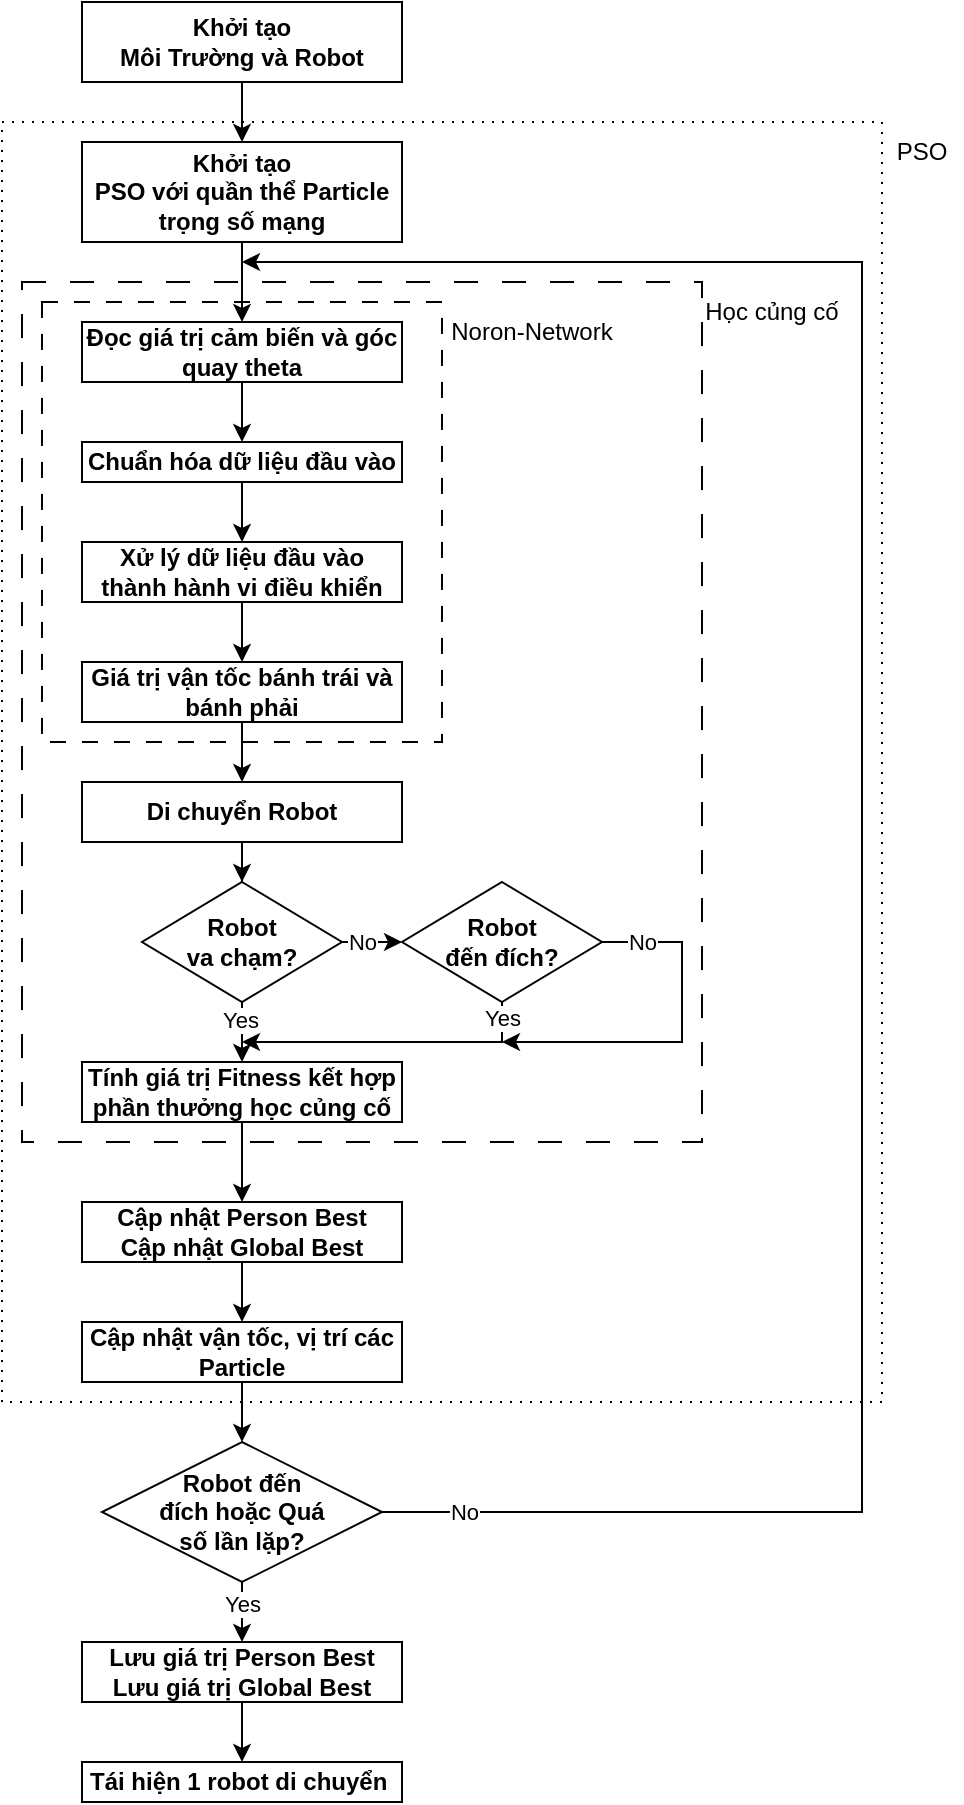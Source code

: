 <mxfile version="26.0.9">
  <diagram name="Page-1" id="3lxIkmzwMY0ZRkVxXDga">
    <mxGraphModel dx="746" dy="442" grid="1" gridSize="10" guides="1" tooltips="1" connect="1" arrows="1" fold="1" page="1" pageScale="1" pageWidth="827" pageHeight="1169" math="0" shadow="0">
      <root>
        <mxCell id="0" />
        <mxCell id="1" parent="0" />
        <mxCell id="uLAF5I2Ojfrv8DgKdzIp-61" value="" style="rounded=0;whiteSpace=wrap;html=1;fillColor=none;dashed=1;dashPattern=1 4;" vertex="1" parent="1">
          <mxGeometry x="240" y="100" width="440" height="640" as="geometry" />
        </mxCell>
        <mxCell id="uLAF5I2Ojfrv8DgKdzIp-42" value="" style="rounded=0;whiteSpace=wrap;html=1;fillColor=none;dashed=1;dashPattern=12 12;" vertex="1" parent="1">
          <mxGeometry x="250" y="180" width="340" height="430" as="geometry" />
        </mxCell>
        <mxCell id="uLAF5I2Ojfrv8DgKdzIp-28" value="" style="rounded=0;whiteSpace=wrap;html=1;fillColor=none;dashed=1;dashPattern=8 8;" vertex="1" parent="1">
          <mxGeometry x="260" y="190" width="200" height="220" as="geometry" />
        </mxCell>
        <mxCell id="uLAF5I2Ojfrv8DgKdzIp-9" style="edgeStyle=orthogonalEdgeStyle;rounded=0;orthogonalLoop=1;jettySize=auto;html=1;exitX=0.5;exitY=1;exitDx=0;exitDy=0;entryX=0.5;entryY=0;entryDx=0;entryDy=0;" edge="1" parent="1" source="uLAF5I2Ojfrv8DgKdzIp-6" target="uLAF5I2Ojfrv8DgKdzIp-8">
          <mxGeometry relative="1" as="geometry" />
        </mxCell>
        <mxCell id="uLAF5I2Ojfrv8DgKdzIp-6" value="&lt;b&gt;Khởi tạo&lt;br&gt;Môi Trường và Robot&lt;/b&gt;" style="rounded=0;whiteSpace=wrap;html=1;" vertex="1" parent="1">
          <mxGeometry x="280" y="40" width="160" height="40" as="geometry" />
        </mxCell>
        <mxCell id="uLAF5I2Ojfrv8DgKdzIp-17" style="edgeStyle=orthogonalEdgeStyle;rounded=0;orthogonalLoop=1;jettySize=auto;html=1;exitX=0.5;exitY=1;exitDx=0;exitDy=0;entryX=0.5;entryY=0;entryDx=0;entryDy=0;" edge="1" parent="1" source="uLAF5I2Ojfrv8DgKdzIp-8" target="uLAF5I2Ojfrv8DgKdzIp-16">
          <mxGeometry relative="1" as="geometry" />
        </mxCell>
        <mxCell id="uLAF5I2Ojfrv8DgKdzIp-8" value="&lt;b&gt;Khởi tạo&lt;br&gt;PSO với quần thể Particle trọng số mạng&lt;/b&gt;" style="rounded=0;whiteSpace=wrap;html=1;" vertex="1" parent="1">
          <mxGeometry x="280" y="110" width="160" height="50" as="geometry" />
        </mxCell>
        <mxCell id="uLAF5I2Ojfrv8DgKdzIp-19" style="edgeStyle=orthogonalEdgeStyle;rounded=0;orthogonalLoop=1;jettySize=auto;html=1;exitX=0.5;exitY=1;exitDx=0;exitDy=0;" edge="1" parent="1" source="uLAF5I2Ojfrv8DgKdzIp-16" target="uLAF5I2Ojfrv8DgKdzIp-18">
          <mxGeometry relative="1" as="geometry" />
        </mxCell>
        <mxCell id="uLAF5I2Ojfrv8DgKdzIp-16" value="&lt;b&gt;Đọc giá trị cảm biến và góc quay theta&lt;/b&gt;" style="rounded=0;whiteSpace=wrap;html=1;" vertex="1" parent="1">
          <mxGeometry x="280" y="200" width="160" height="30" as="geometry" />
        </mxCell>
        <mxCell id="uLAF5I2Ojfrv8DgKdzIp-23" style="edgeStyle=orthogonalEdgeStyle;rounded=0;orthogonalLoop=1;jettySize=auto;html=1;exitX=0.5;exitY=1;exitDx=0;exitDy=0;entryX=0.5;entryY=0;entryDx=0;entryDy=0;" edge="1" parent="1" source="uLAF5I2Ojfrv8DgKdzIp-18" target="uLAF5I2Ojfrv8DgKdzIp-22">
          <mxGeometry relative="1" as="geometry" />
        </mxCell>
        <mxCell id="uLAF5I2Ojfrv8DgKdzIp-18" value="&lt;b&gt;Chuẩn hóa dữ liệu đầu vào&lt;/b&gt;" style="rounded=0;whiteSpace=wrap;html=1;" vertex="1" parent="1">
          <mxGeometry x="280" y="260" width="160" height="20" as="geometry" />
        </mxCell>
        <mxCell id="uLAF5I2Ojfrv8DgKdzIp-25" style="edgeStyle=orthogonalEdgeStyle;rounded=0;orthogonalLoop=1;jettySize=auto;html=1;entryX=0.5;entryY=0;entryDx=0;entryDy=0;" edge="1" parent="1" source="uLAF5I2Ojfrv8DgKdzIp-22" target="uLAF5I2Ojfrv8DgKdzIp-24">
          <mxGeometry relative="1" as="geometry" />
        </mxCell>
        <mxCell id="uLAF5I2Ojfrv8DgKdzIp-22" value="&lt;b&gt;Xử lý dữ liệu đầu vào thành hành vi điều khiển&lt;/b&gt;" style="rounded=0;whiteSpace=wrap;html=1;container=1;" vertex="1" parent="1">
          <mxGeometry x="280" y="310" width="160" height="30" as="geometry" />
        </mxCell>
        <mxCell id="uLAF5I2Ojfrv8DgKdzIp-27" style="edgeStyle=orthogonalEdgeStyle;rounded=0;orthogonalLoop=1;jettySize=auto;html=1;entryX=0.5;entryY=0;entryDx=0;entryDy=0;" edge="1" parent="1" source="uLAF5I2Ojfrv8DgKdzIp-24" target="uLAF5I2Ojfrv8DgKdzIp-26">
          <mxGeometry relative="1" as="geometry" />
        </mxCell>
        <mxCell id="uLAF5I2Ojfrv8DgKdzIp-24" value="&lt;b&gt;Giá trị vận tốc bánh trái và bánh phải&lt;/b&gt;" style="rounded=0;whiteSpace=wrap;html=1;container=1;" vertex="1" parent="1">
          <mxGeometry x="280" y="370" width="160" height="30" as="geometry" />
        </mxCell>
        <mxCell id="uLAF5I2Ojfrv8DgKdzIp-31" value="" style="edgeStyle=orthogonalEdgeStyle;rounded=0;orthogonalLoop=1;jettySize=auto;html=1;" edge="1" parent="1" source="uLAF5I2Ojfrv8DgKdzIp-26" target="uLAF5I2Ojfrv8DgKdzIp-30">
          <mxGeometry relative="1" as="geometry" />
        </mxCell>
        <mxCell id="uLAF5I2Ojfrv8DgKdzIp-26" value="&lt;b&gt;Di chuyển Robot&lt;/b&gt;" style="rounded=0;whiteSpace=wrap;html=1;container=1;" vertex="1" parent="1">
          <mxGeometry x="280" y="430" width="160" height="30" as="geometry" />
        </mxCell>
        <mxCell id="uLAF5I2Ojfrv8DgKdzIp-29" value="Noron-Network" style="text;html=1;align=center;verticalAlign=middle;whiteSpace=wrap;rounded=0;" vertex="1" parent="1">
          <mxGeometry x="460" y="190" width="90" height="30" as="geometry" />
        </mxCell>
        <mxCell id="uLAF5I2Ojfrv8DgKdzIp-33" value="" style="edgeStyle=orthogonalEdgeStyle;rounded=0;orthogonalLoop=1;jettySize=auto;html=1;" edge="1" parent="1" source="uLAF5I2Ojfrv8DgKdzIp-30" target="uLAF5I2Ojfrv8DgKdzIp-32">
          <mxGeometry relative="1" as="geometry" />
        </mxCell>
        <mxCell id="uLAF5I2Ojfrv8DgKdzIp-39" value="No" style="edgeLabel;html=1;align=center;verticalAlign=middle;resizable=0;points=[];" vertex="1" connectable="0" parent="uLAF5I2Ojfrv8DgKdzIp-33">
          <mxGeometry x="-0.608" relative="1" as="geometry">
            <mxPoint as="offset" />
          </mxGeometry>
        </mxCell>
        <mxCell id="uLAF5I2Ojfrv8DgKdzIp-36" style="edgeStyle=orthogonalEdgeStyle;rounded=0;orthogonalLoop=1;jettySize=auto;html=1;exitX=0.5;exitY=1;exitDx=0;exitDy=0;entryX=0.5;entryY=0;entryDx=0;entryDy=0;" edge="1" parent="1" source="uLAF5I2Ojfrv8DgKdzIp-30" target="uLAF5I2Ojfrv8DgKdzIp-35">
          <mxGeometry relative="1" as="geometry" />
        </mxCell>
        <mxCell id="uLAF5I2Ojfrv8DgKdzIp-38" value="Yes" style="edgeLabel;html=1;align=center;verticalAlign=middle;resizable=0;points=[];" vertex="1" connectable="0" parent="uLAF5I2Ojfrv8DgKdzIp-36">
          <mxGeometry x="-0.448" y="-1" relative="1" as="geometry">
            <mxPoint as="offset" />
          </mxGeometry>
        </mxCell>
        <mxCell id="uLAF5I2Ojfrv8DgKdzIp-30" value="Robot&lt;br&gt;va chạm?" style="rhombus;whiteSpace=wrap;html=1;rounded=0;fontStyle=1" vertex="1" parent="1">
          <mxGeometry x="310" y="480" width="100" height="60" as="geometry" />
        </mxCell>
        <mxCell id="uLAF5I2Ojfrv8DgKdzIp-34" style="edgeStyle=orthogonalEdgeStyle;rounded=0;orthogonalLoop=1;jettySize=auto;html=1;" edge="1" parent="1" source="uLAF5I2Ojfrv8DgKdzIp-32">
          <mxGeometry relative="1" as="geometry">
            <mxPoint x="490" y="560" as="targetPoint" />
            <Array as="points">
              <mxPoint x="580" y="510" />
              <mxPoint x="580" y="560" />
            </Array>
          </mxGeometry>
        </mxCell>
        <mxCell id="uLAF5I2Ojfrv8DgKdzIp-41" value="No" style="edgeLabel;html=1;align=center;verticalAlign=middle;resizable=0;points=[];" vertex="1" connectable="0" parent="uLAF5I2Ojfrv8DgKdzIp-34">
          <mxGeometry x="-0.723" relative="1" as="geometry">
            <mxPoint x="-5" as="offset" />
          </mxGeometry>
        </mxCell>
        <mxCell id="uLAF5I2Ojfrv8DgKdzIp-37" style="edgeStyle=orthogonalEdgeStyle;rounded=0;orthogonalLoop=1;jettySize=auto;html=1;exitX=0.5;exitY=1;exitDx=0;exitDy=0;" edge="1" parent="1" source="uLAF5I2Ojfrv8DgKdzIp-32">
          <mxGeometry relative="1" as="geometry">
            <mxPoint x="360" y="560" as="targetPoint" />
            <Array as="points">
              <mxPoint x="490" y="560" />
            </Array>
          </mxGeometry>
        </mxCell>
        <mxCell id="uLAF5I2Ojfrv8DgKdzIp-40" value="Yes" style="edgeLabel;html=1;align=center;verticalAlign=middle;resizable=0;points=[];" vertex="1" connectable="0" parent="uLAF5I2Ojfrv8DgKdzIp-37">
          <mxGeometry x="-0.893" relative="1" as="geometry">
            <mxPoint as="offset" />
          </mxGeometry>
        </mxCell>
        <mxCell id="uLAF5I2Ojfrv8DgKdzIp-32" value="&lt;b&gt;Robot&lt;/b&gt;&lt;div&gt;&lt;b&gt;đến đích?&lt;/b&gt;&lt;/div&gt;" style="rhombus;whiteSpace=wrap;html=1;rounded=0;" vertex="1" parent="1">
          <mxGeometry x="440" y="480" width="100" height="60" as="geometry" />
        </mxCell>
        <mxCell id="uLAF5I2Ojfrv8DgKdzIp-44" style="edgeStyle=orthogonalEdgeStyle;rounded=0;orthogonalLoop=1;jettySize=auto;html=1;exitX=0.5;exitY=1;exitDx=0;exitDy=0;entryX=0.5;entryY=0;entryDx=0;entryDy=0;" edge="1" parent="1" source="uLAF5I2Ojfrv8DgKdzIp-35" target="uLAF5I2Ojfrv8DgKdzIp-45">
          <mxGeometry relative="1" as="geometry">
            <mxPoint x="360.412" y="640" as="targetPoint" />
          </mxGeometry>
        </mxCell>
        <mxCell id="uLAF5I2Ojfrv8DgKdzIp-35" value="&lt;b&gt;Tính giá trị Fitness kết hợp phần thưởng học củng cố&lt;/b&gt;" style="rounded=0;whiteSpace=wrap;html=1;container=1;" vertex="1" parent="1">
          <mxGeometry x="280" y="570" width="160" height="30" as="geometry">
            <mxRectangle x="280" y="570" width="350" height="30" as="alternateBounds" />
          </mxGeometry>
        </mxCell>
        <mxCell id="uLAF5I2Ojfrv8DgKdzIp-43" value="Học củng cố" style="text;html=1;align=center;verticalAlign=middle;whiteSpace=wrap;rounded=0;" vertex="1" parent="1">
          <mxGeometry x="590" y="180" width="70" height="30" as="geometry" />
        </mxCell>
        <mxCell id="uLAF5I2Ojfrv8DgKdzIp-47" style="edgeStyle=orthogonalEdgeStyle;rounded=0;orthogonalLoop=1;jettySize=auto;html=1;entryX=0.5;entryY=0;entryDx=0;entryDy=0;" edge="1" parent="1" source="uLAF5I2Ojfrv8DgKdzIp-45" target="uLAF5I2Ojfrv8DgKdzIp-46">
          <mxGeometry relative="1" as="geometry" />
        </mxCell>
        <mxCell id="uLAF5I2Ojfrv8DgKdzIp-45" value="&lt;b&gt;Cập nhật Person Best&lt;br&gt;Cập nhật Global Best&lt;/b&gt;" style="rounded=0;whiteSpace=wrap;html=1;container=1;" vertex="1" parent="1">
          <mxGeometry x="280" y="640" width="160" height="30" as="geometry">
            <mxRectangle x="280" y="570" width="350" height="30" as="alternateBounds" />
          </mxGeometry>
        </mxCell>
        <mxCell id="uLAF5I2Ojfrv8DgKdzIp-49" value="" style="edgeStyle=orthogonalEdgeStyle;rounded=0;orthogonalLoop=1;jettySize=auto;html=1;" edge="1" parent="1" source="uLAF5I2Ojfrv8DgKdzIp-46" target="uLAF5I2Ojfrv8DgKdzIp-48">
          <mxGeometry relative="1" as="geometry" />
        </mxCell>
        <mxCell id="uLAF5I2Ojfrv8DgKdzIp-46" value="&lt;b&gt;Cập nhật vận tốc, vị trí các Particle&lt;/b&gt;" style="rounded=0;whiteSpace=wrap;html=1;container=1;" vertex="1" parent="1">
          <mxGeometry x="280" y="700" width="160" height="30" as="geometry">
            <mxRectangle x="280" y="570" width="350" height="30" as="alternateBounds" />
          </mxGeometry>
        </mxCell>
        <mxCell id="uLAF5I2Ojfrv8DgKdzIp-50" style="edgeStyle=orthogonalEdgeStyle;rounded=0;orthogonalLoop=1;jettySize=auto;html=1;exitX=1;exitY=0.5;exitDx=0;exitDy=0;" edge="1" parent="1" source="uLAF5I2Ojfrv8DgKdzIp-48">
          <mxGeometry relative="1" as="geometry">
            <mxPoint x="360" y="170" as="targetPoint" />
            <Array as="points">
              <mxPoint x="670" y="795" />
              <mxPoint x="670" y="170" />
            </Array>
          </mxGeometry>
        </mxCell>
        <mxCell id="uLAF5I2Ojfrv8DgKdzIp-51" value="No" style="edgeLabel;html=1;align=center;verticalAlign=middle;resizable=0;points=[];" vertex="1" connectable="0" parent="uLAF5I2Ojfrv8DgKdzIp-50">
          <mxGeometry x="-0.931" y="2" relative="1" as="geometry">
            <mxPoint y="2" as="offset" />
          </mxGeometry>
        </mxCell>
        <mxCell id="uLAF5I2Ojfrv8DgKdzIp-52" style="edgeStyle=orthogonalEdgeStyle;rounded=0;orthogonalLoop=1;jettySize=auto;html=1;exitX=0.5;exitY=1;exitDx=0;exitDy=0;entryX=0.5;entryY=0;entryDx=0;entryDy=0;" edge="1" parent="1" source="uLAF5I2Ojfrv8DgKdzIp-48" target="uLAF5I2Ojfrv8DgKdzIp-53">
          <mxGeometry relative="1" as="geometry">
            <mxPoint x="359.96" y="860" as="targetPoint" />
          </mxGeometry>
        </mxCell>
        <mxCell id="uLAF5I2Ojfrv8DgKdzIp-60" value="Yes" style="edgeLabel;html=1;align=center;verticalAlign=middle;resizable=0;points=[];" vertex="1" connectable="0" parent="uLAF5I2Ojfrv8DgKdzIp-52">
          <mxGeometry x="-0.267" y="-2" relative="1" as="geometry">
            <mxPoint x="2" as="offset" />
          </mxGeometry>
        </mxCell>
        <mxCell id="uLAF5I2Ojfrv8DgKdzIp-48" value="&lt;b&gt;Robot đến&lt;br&gt;đích&amp;nbsp;&lt;span style=&quot;background-color: transparent; color: light-dark(rgb(0, 0, 0), rgb(255, 255, 255));&quot;&gt;hoặc&amp;nbsp;&lt;/span&gt;&lt;span style=&quot;background-color: transparent; color: light-dark(rgb(0, 0, 0), rgb(255, 255, 255));&quot;&gt;Quá &lt;br&gt;số lần lặp?&lt;/span&gt;&lt;/b&gt;" style="rhombus;whiteSpace=wrap;html=1;rounded=0;" vertex="1" parent="1">
          <mxGeometry x="290" y="760" width="140" height="70" as="geometry" />
        </mxCell>
        <mxCell id="uLAF5I2Ojfrv8DgKdzIp-58" style="edgeStyle=orthogonalEdgeStyle;rounded=0;orthogonalLoop=1;jettySize=auto;html=1;exitX=0.5;exitY=1;exitDx=0;exitDy=0;entryX=0.5;entryY=0;entryDx=0;entryDy=0;" edge="1" parent="1" source="uLAF5I2Ojfrv8DgKdzIp-53" target="uLAF5I2Ojfrv8DgKdzIp-56">
          <mxGeometry relative="1" as="geometry" />
        </mxCell>
        <mxCell id="uLAF5I2Ojfrv8DgKdzIp-53" value="&lt;b&gt;Lưu giá trị Person Best&lt;br&gt;Lưu giá trị Global Best&lt;/b&gt;" style="rounded=0;whiteSpace=wrap;html=1;container=1;" vertex="1" parent="1">
          <mxGeometry x="280" y="860" width="160" height="30" as="geometry">
            <mxRectangle x="280" y="570" width="350" height="30" as="alternateBounds" />
          </mxGeometry>
        </mxCell>
        <mxCell id="uLAF5I2Ojfrv8DgKdzIp-56" value="&lt;b&gt;Tái hiện 1 robot di chuyển&amp;nbsp;&lt;/b&gt;" style="rounded=0;whiteSpace=wrap;html=1;container=1;" vertex="1" parent="1">
          <mxGeometry x="280" y="920" width="160" height="20" as="geometry">
            <mxRectangle x="280" y="570" width="350" height="30" as="alternateBounds" />
          </mxGeometry>
        </mxCell>
        <mxCell id="uLAF5I2Ojfrv8DgKdzIp-62" value="PSO" style="text;html=1;align=center;verticalAlign=middle;whiteSpace=wrap;rounded=0;" vertex="1" parent="1">
          <mxGeometry x="680" y="100" width="40" height="30" as="geometry" />
        </mxCell>
      </root>
    </mxGraphModel>
  </diagram>
</mxfile>
